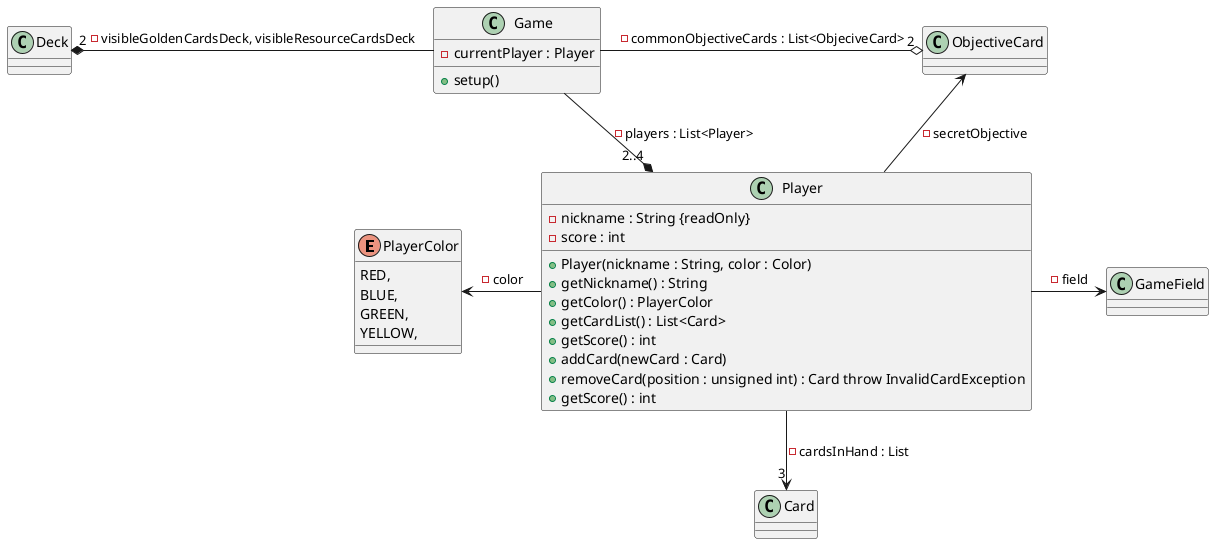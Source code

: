 @startuml

!startsub GAME

enum PlayerColor {
    RED,
    BLUE,
    GREEN,
    YELLOW,
}

class Game {
    - currentPlayer : Player
    + setup()
}

class Player {
    - nickname : String {readOnly}
    - score : int


    + Player(nickname : String, color : Color)
    + getNickname() : String
    + getColor() : PlayerColor
    + getCardList() : List<Card>
    + getScore() : int
    + addCard(newCard : Card)
    + removeCard(position : unsigned int) : Card throw InvalidCardException
    + getScore() : int
}
'note top: getCardList() returns card in the same position used by removeCard()

Player -l-> PlayerColor : - color
Player -u-> ObjectiveCard : - secretObjective
Player --> "3" Card : - cardsInHand : List
Player -r-> GameField : -field

Game -d-* "2..4" Player : - players : List<Player>
Game -l-* "2" Deck : - visibleGoldenCardsDeck, visibleResourceCardsDeck
Game -r-o "2" ObjectiveCard : - commonObjectiveCards : List<ObjeciveCard>

!endsub

@enduml